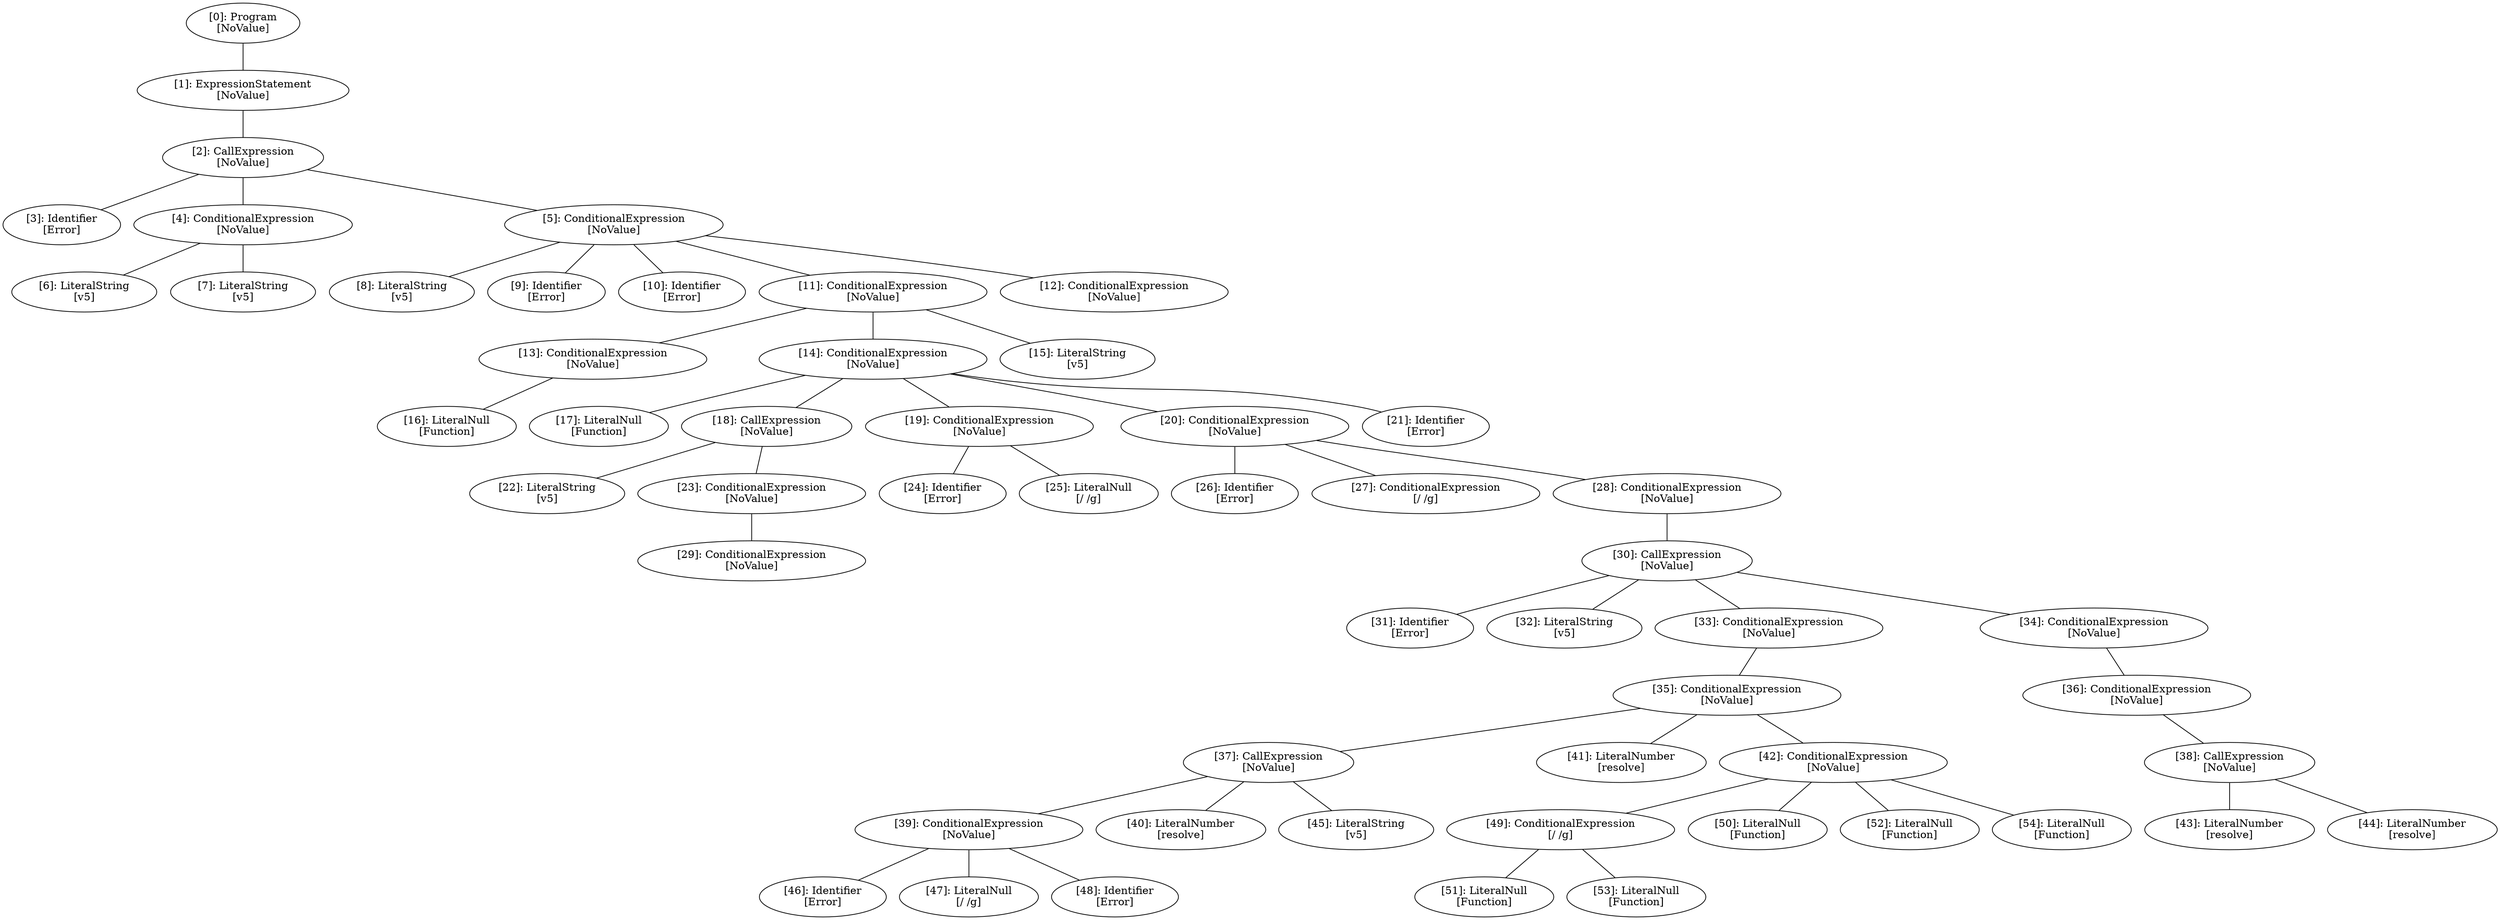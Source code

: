 // Result
graph {
	0 [label="[0]: Program
[NoValue]"]
	1 [label="[1]: ExpressionStatement
[NoValue]"]
	2 [label="[2]: CallExpression
[NoValue]"]
	3 [label="[3]: Identifier
[Error]"]
	4 [label="[4]: ConditionalExpression
[NoValue]"]
	5 [label="[5]: ConditionalExpression
[NoValue]"]
	6 [label="[6]: LiteralString
[v5]"]
	7 [label="[7]: LiteralString
[v5]"]
	8 [label="[8]: LiteralString
[v5]"]
	9 [label="[9]: Identifier
[Error]"]
	10 [label="[10]: Identifier
[Error]"]
	11 [label="[11]: ConditionalExpression
[NoValue]"]
	12 [label="[12]: ConditionalExpression
[NoValue]"]
	13 [label="[13]: ConditionalExpression
[NoValue]"]
	14 [label="[14]: ConditionalExpression
[NoValue]"]
	15 [label="[15]: LiteralString
[v5]"]
	16 [label="[16]: LiteralNull
[Function]"]
	17 [label="[17]: LiteralNull
[Function]"]
	18 [label="[18]: CallExpression
[NoValue]"]
	19 [label="[19]: ConditionalExpression
[NoValue]"]
	20 [label="[20]: ConditionalExpression
[NoValue]"]
	21 [label="[21]: Identifier
[Error]"]
	22 [label="[22]: LiteralString
[v5]"]
	23 [label="[23]: ConditionalExpression
[NoValue]"]
	24 [label="[24]: Identifier
[Error]"]
	25 [label="[25]: LiteralNull
[/ /g]"]
	26 [label="[26]: Identifier
[Error]"]
	27 [label="[27]: ConditionalExpression
[/ /g]"]
	28 [label="[28]: ConditionalExpression
[NoValue]"]
	29 [label="[29]: ConditionalExpression
[NoValue]"]
	30 [label="[30]: CallExpression
[NoValue]"]
	31 [label="[31]: Identifier
[Error]"]
	32 [label="[32]: LiteralString
[v5]"]
	33 [label="[33]: ConditionalExpression
[NoValue]"]
	34 [label="[34]: ConditionalExpression
[NoValue]"]
	35 [label="[35]: ConditionalExpression
[NoValue]"]
	36 [label="[36]: ConditionalExpression
[NoValue]"]
	37 [label="[37]: CallExpression
[NoValue]"]
	38 [label="[38]: CallExpression
[NoValue]"]
	39 [label="[39]: ConditionalExpression
[NoValue]"]
	40 [label="[40]: LiteralNumber
[resolve]"]
	41 [label="[41]: LiteralNumber
[resolve]"]
	42 [label="[42]: ConditionalExpression
[NoValue]"]
	43 [label="[43]: LiteralNumber
[resolve]"]
	44 [label="[44]: LiteralNumber
[resolve]"]
	45 [label="[45]: LiteralString
[v5]"]
	46 [label="[46]: Identifier
[Error]"]
	47 [label="[47]: LiteralNull
[/ /g]"]
	48 [label="[48]: Identifier
[Error]"]
	49 [label="[49]: ConditionalExpression
[/ /g]"]
	50 [label="[50]: LiteralNull
[Function]"]
	51 [label="[51]: LiteralNull
[Function]"]
	52 [label="[52]: LiteralNull
[Function]"]
	53 [label="[53]: LiteralNull
[Function]"]
	54 [label="[54]: LiteralNull
[Function]"]
	0 -- 1
	1 -- 2
	2 -- 3
	2 -- 4
	2 -- 5
	4 -- 6
	4 -- 7
	5 -- 8
	5 -- 9
	5 -- 10
	5 -- 11
	5 -- 12
	11 -- 13
	11 -- 14
	11 -- 15
	13 -- 16
	14 -- 17
	14 -- 18
	14 -- 19
	14 -- 20
	14 -- 21
	18 -- 22
	18 -- 23
	19 -- 24
	19 -- 25
	20 -- 26
	20 -- 27
	20 -- 28
	23 -- 29
	28 -- 30
	30 -- 31
	30 -- 32
	30 -- 33
	30 -- 34
	33 -- 35
	34 -- 36
	35 -- 37
	35 -- 41
	35 -- 42
	36 -- 38
	37 -- 39
	37 -- 40
	37 -- 45
	38 -- 43
	38 -- 44
	39 -- 46
	39 -- 47
	39 -- 48
	42 -- 49
	42 -- 50
	42 -- 52
	42 -- 54
	49 -- 51
	49 -- 53
}

